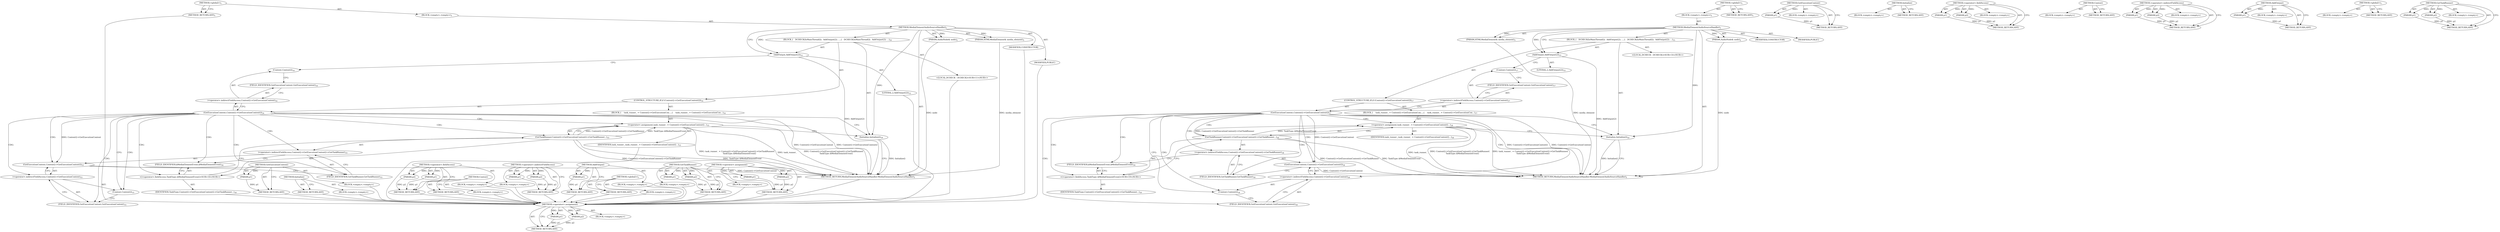 digraph "GetTaskRunner" {
vulnerable_77 [label=<(METHOD,&lt;operator&gt;.assignment)>];
vulnerable_78 [label=<(PARAM,p1)>];
vulnerable_79 [label=<(PARAM,p2)>];
vulnerable_80 [label=<(BLOCK,&lt;empty&gt;,&lt;empty&gt;)>];
vulnerable_81 [label=<(METHOD_RETURN,ANY)>];
vulnerable_6 [label=<(METHOD,&lt;global&gt;)<SUB>1</SUB>>];
vulnerable_7 [label=<(BLOCK,&lt;empty&gt;,&lt;empty&gt;)<SUB>1</SUB>>];
vulnerable_8 [label=<(METHOD,MediaElementAudioSourceHandler)<SUB>1</SUB>>];
vulnerable_9 [label=<(PARAM,AudioNode&amp; node)<SUB>2</SUB>>];
vulnerable_10 [label=<(PARAM,HTMLMediaElement&amp; media_element)<SUB>3</SUB>>];
vulnerable_11 [label=<(BLOCK,{
   DCHECK(IsMainThread());
  AddOutput(2);

 ...,{
   DCHECK(IsMainThread());
  AddOutput(2);

 ...)<SUB>13</SUB>>];
vulnerable_12 [label="<(LOCAL,DCHECK : DCHECK)<SUB>14</SUB>>"];
vulnerable_13 [label=<(AddOutput,AddOutput(2))<SUB>15</SUB>>];
vulnerable_14 [label=<(LITERAL,2,AddOutput(2))<SUB>15</SUB>>];
vulnerable_15 [label=<(CONTROL_STRUCTURE,IF,if (Context()-&gt;GetExecutionContext()))<SUB>17</SUB>>];
vulnerable_16 [label=<(GetExecutionContext,Context()-&gt;GetExecutionContext())<SUB>17</SUB>>];
vulnerable_17 [label=<(&lt;operator&gt;.indirectFieldAccess,Context()-&gt;GetExecutionContext)<SUB>17</SUB>>];
vulnerable_18 [label=<(Context,Context())<SUB>17</SUB>>];
vulnerable_19 [label=<(FIELD_IDENTIFIER,GetExecutionContext,GetExecutionContext)<SUB>17</SUB>>];
vulnerable_20 [label=<(BLOCK,{
    task_runner_ = Context()-&gt;GetExecutionCon...,{
    task_runner_ = Context()-&gt;GetExecutionCon...)<SUB>17</SUB>>];
vulnerable_21 [label=<(&lt;operator&gt;.assignment,task_runner_ = Context()-&gt;GetExecutionContext()...)<SUB>18</SUB>>];
vulnerable_22 [label=<(IDENTIFIER,task_runner_,task_runner_ = Context()-&gt;GetExecutionContext()...)<SUB>18</SUB>>];
vulnerable_23 [label=<(GetTaskRunner,Context()-&gt;GetExecutionContext()-&gt;GetTaskRunner...)<SUB>18</SUB>>];
vulnerable_24 [label=<(&lt;operator&gt;.indirectFieldAccess,Context()-&gt;GetExecutionContext()-&gt;GetTaskRunner)<SUB>18</SUB>>];
vulnerable_25 [label=<(GetExecutionContext,Context()-&gt;GetExecutionContext())<SUB>18</SUB>>];
vulnerable_26 [label=<(&lt;operator&gt;.indirectFieldAccess,Context()-&gt;GetExecutionContext)<SUB>18</SUB>>];
vulnerable_27 [label=<(Context,Context())<SUB>18</SUB>>];
vulnerable_28 [label=<(FIELD_IDENTIFIER,GetExecutionContext,GetExecutionContext)<SUB>18</SUB>>];
vulnerable_29 [label=<(FIELD_IDENTIFIER,GetTaskRunner,GetTaskRunner)<SUB>18</SUB>>];
vulnerable_30 [label="<(&lt;operator&gt;.fieldAccess,TaskType::kMediaElementEvent)<SUB>19</SUB>>"];
vulnerable_31 [label=<(IDENTIFIER,TaskType,Context()-&gt;GetExecutionContext()-&gt;GetTaskRunner...)<SUB>19</SUB>>];
vulnerable_32 [label=<(FIELD_IDENTIFIER,kMediaElementEvent,kMediaElementEvent)<SUB>19</SUB>>];
vulnerable_33 [label=<(Initialize,Initialize())<SUB>22</SUB>>];
vulnerable_34 [label=<(MODIFIER,CONSTRUCTOR)>];
vulnerable_35 [label=<(MODIFIER,PUBLIC)>];
vulnerable_36 [label=<(METHOD_RETURN,MediaElementAudioSourceHandler.MediaElementAudioSourceHandler)<SUB>1</SUB>>];
vulnerable_38 [label=<(METHOD_RETURN,ANY)<SUB>1</SUB>>];
vulnerable_65 [label=<(METHOD,GetExecutionContext)>];
vulnerable_66 [label=<(PARAM,p1)>];
vulnerable_67 [label=<(BLOCK,&lt;empty&gt;,&lt;empty&gt;)>];
vulnerable_68 [label=<(METHOD_RETURN,ANY)>];
vulnerable_92 [label=<(METHOD,Initialize)>];
vulnerable_93 [label=<(BLOCK,&lt;empty&gt;,&lt;empty&gt;)>];
vulnerable_94 [label=<(METHOD_RETURN,ANY)>];
vulnerable_87 [label=<(METHOD,&lt;operator&gt;.fieldAccess)>];
vulnerable_88 [label=<(PARAM,p1)>];
vulnerable_89 [label=<(PARAM,p2)>];
vulnerable_90 [label=<(BLOCK,&lt;empty&gt;,&lt;empty&gt;)>];
vulnerable_91 [label=<(METHOD_RETURN,ANY)>];
vulnerable_74 [label=<(METHOD,Context)>];
vulnerable_75 [label=<(BLOCK,&lt;empty&gt;,&lt;empty&gt;)>];
vulnerable_76 [label=<(METHOD_RETURN,ANY)>];
vulnerable_69 [label=<(METHOD,&lt;operator&gt;.indirectFieldAccess)>];
vulnerable_70 [label=<(PARAM,p1)>];
vulnerable_71 [label=<(PARAM,p2)>];
vulnerable_72 [label=<(BLOCK,&lt;empty&gt;,&lt;empty&gt;)>];
vulnerable_73 [label=<(METHOD_RETURN,ANY)>];
vulnerable_61 [label=<(METHOD,AddOutput)>];
vulnerable_62 [label=<(PARAM,p1)>];
vulnerable_63 [label=<(BLOCK,&lt;empty&gt;,&lt;empty&gt;)>];
vulnerable_64 [label=<(METHOD_RETURN,ANY)>];
vulnerable_55 [label=<(METHOD,&lt;global&gt;)<SUB>1</SUB>>];
vulnerable_56 [label=<(BLOCK,&lt;empty&gt;,&lt;empty&gt;)>];
vulnerable_57 [label=<(METHOD_RETURN,ANY)>];
vulnerable_82 [label=<(METHOD,GetTaskRunner)>];
vulnerable_83 [label=<(PARAM,p1)>];
vulnerable_84 [label=<(PARAM,p2)>];
vulnerable_85 [label=<(BLOCK,&lt;empty&gt;,&lt;empty&gt;)>];
vulnerable_86 [label=<(METHOD_RETURN,ANY)>];
fixed_77 [label=<(METHOD,&lt;operator&gt;.assignment)>];
fixed_78 [label=<(PARAM,p1)>];
fixed_79 [label=<(PARAM,p2)>];
fixed_80 [label=<(BLOCK,&lt;empty&gt;,&lt;empty&gt;)>];
fixed_81 [label=<(METHOD_RETURN,ANY)>];
fixed_6 [label=<(METHOD,&lt;global&gt;)<SUB>1</SUB>>];
fixed_7 [label=<(BLOCK,&lt;empty&gt;,&lt;empty&gt;)<SUB>1</SUB>>];
fixed_8 [label=<(METHOD,MediaElementAudioSourceHandler)<SUB>1</SUB>>];
fixed_9 [label=<(PARAM,AudioNode&amp; node)<SUB>2</SUB>>];
fixed_10 [label=<(PARAM,HTMLMediaElement&amp; media_element)<SUB>3</SUB>>];
fixed_11 [label=<(BLOCK,{
   DCHECK(IsMainThread());
  AddOutput(2);

 ...,{
   DCHECK(IsMainThread());
  AddOutput(2);

 ...)<SUB>10</SUB>>];
fixed_12 [label="<(LOCAL,DCHECK : DCHECK)<SUB>11</SUB>>"];
fixed_13 [label=<(AddOutput,AddOutput(2))<SUB>12</SUB>>];
fixed_14 [label=<(LITERAL,2,AddOutput(2))<SUB>12</SUB>>];
fixed_15 [label=<(CONTROL_STRUCTURE,IF,if (Context()-&gt;GetExecutionContext()))<SUB>14</SUB>>];
fixed_16 [label=<(GetExecutionContext,Context()-&gt;GetExecutionContext())<SUB>14</SUB>>];
fixed_17 [label=<(&lt;operator&gt;.indirectFieldAccess,Context()-&gt;GetExecutionContext)<SUB>14</SUB>>];
fixed_18 [label=<(Context,Context())<SUB>14</SUB>>];
fixed_19 [label=<(FIELD_IDENTIFIER,GetExecutionContext,GetExecutionContext)<SUB>14</SUB>>];
fixed_20 [label=<(BLOCK,{
    task_runner_ = Context()-&gt;GetExecutionCon...,{
    task_runner_ = Context()-&gt;GetExecutionCon...)<SUB>14</SUB>>];
fixed_21 [label=<(&lt;operator&gt;.assignment,task_runner_ = Context()-&gt;GetExecutionContext()...)<SUB>15</SUB>>];
fixed_22 [label=<(IDENTIFIER,task_runner_,task_runner_ = Context()-&gt;GetExecutionContext()...)<SUB>15</SUB>>];
fixed_23 [label=<(GetTaskRunner,Context()-&gt;GetExecutionContext()-&gt;GetTaskRunner...)<SUB>15</SUB>>];
fixed_24 [label=<(&lt;operator&gt;.indirectFieldAccess,Context()-&gt;GetExecutionContext()-&gt;GetTaskRunner)<SUB>15</SUB>>];
fixed_25 [label=<(GetExecutionContext,Context()-&gt;GetExecutionContext())<SUB>15</SUB>>];
fixed_26 [label=<(&lt;operator&gt;.indirectFieldAccess,Context()-&gt;GetExecutionContext)<SUB>15</SUB>>];
fixed_27 [label=<(Context,Context())<SUB>15</SUB>>];
fixed_28 [label=<(FIELD_IDENTIFIER,GetExecutionContext,GetExecutionContext)<SUB>15</SUB>>];
fixed_29 [label=<(FIELD_IDENTIFIER,GetTaskRunner,GetTaskRunner)<SUB>15</SUB>>];
fixed_30 [label="<(&lt;operator&gt;.fieldAccess,TaskType::kMediaElementEvent)<SUB>16</SUB>>"];
fixed_31 [label=<(IDENTIFIER,TaskType,Context()-&gt;GetExecutionContext()-&gt;GetTaskRunner...)<SUB>16</SUB>>];
fixed_32 [label=<(FIELD_IDENTIFIER,kMediaElementEvent,kMediaElementEvent)<SUB>16</SUB>>];
fixed_33 [label=<(Initialize,Initialize())<SUB>19</SUB>>];
fixed_34 [label=<(MODIFIER,CONSTRUCTOR)>];
fixed_35 [label=<(MODIFIER,PUBLIC)>];
fixed_36 [label=<(METHOD_RETURN,MediaElementAudioSourceHandler.MediaElementAudioSourceHandler)<SUB>1</SUB>>];
fixed_38 [label=<(METHOD_RETURN,ANY)<SUB>1</SUB>>];
fixed_65 [label=<(METHOD,GetExecutionContext)>];
fixed_66 [label=<(PARAM,p1)>];
fixed_67 [label=<(BLOCK,&lt;empty&gt;,&lt;empty&gt;)>];
fixed_68 [label=<(METHOD_RETURN,ANY)>];
fixed_92 [label=<(METHOD,Initialize)>];
fixed_93 [label=<(BLOCK,&lt;empty&gt;,&lt;empty&gt;)>];
fixed_94 [label=<(METHOD_RETURN,ANY)>];
fixed_87 [label=<(METHOD,&lt;operator&gt;.fieldAccess)>];
fixed_88 [label=<(PARAM,p1)>];
fixed_89 [label=<(PARAM,p2)>];
fixed_90 [label=<(BLOCK,&lt;empty&gt;,&lt;empty&gt;)>];
fixed_91 [label=<(METHOD_RETURN,ANY)>];
fixed_74 [label=<(METHOD,Context)>];
fixed_75 [label=<(BLOCK,&lt;empty&gt;,&lt;empty&gt;)>];
fixed_76 [label=<(METHOD_RETURN,ANY)>];
fixed_69 [label=<(METHOD,&lt;operator&gt;.indirectFieldAccess)>];
fixed_70 [label=<(PARAM,p1)>];
fixed_71 [label=<(PARAM,p2)>];
fixed_72 [label=<(BLOCK,&lt;empty&gt;,&lt;empty&gt;)>];
fixed_73 [label=<(METHOD_RETURN,ANY)>];
fixed_61 [label=<(METHOD,AddOutput)>];
fixed_62 [label=<(PARAM,p1)>];
fixed_63 [label=<(BLOCK,&lt;empty&gt;,&lt;empty&gt;)>];
fixed_64 [label=<(METHOD_RETURN,ANY)>];
fixed_55 [label=<(METHOD,&lt;global&gt;)<SUB>1</SUB>>];
fixed_56 [label=<(BLOCK,&lt;empty&gt;,&lt;empty&gt;)>];
fixed_57 [label=<(METHOD_RETURN,ANY)>];
fixed_82 [label=<(METHOD,GetTaskRunner)>];
fixed_83 [label=<(PARAM,p1)>];
fixed_84 [label=<(PARAM,p2)>];
fixed_85 [label=<(BLOCK,&lt;empty&gt;,&lt;empty&gt;)>];
fixed_86 [label=<(METHOD_RETURN,ANY)>];
vulnerable_77 -> vulnerable_78  [key=0, label="AST: "];
vulnerable_77 -> vulnerable_78  [key=1, label="DDG: "];
vulnerable_77 -> vulnerable_80  [key=0, label="AST: "];
vulnerable_77 -> vulnerable_79  [key=0, label="AST: "];
vulnerable_77 -> vulnerable_79  [key=1, label="DDG: "];
vulnerable_77 -> vulnerable_81  [key=0, label="AST: "];
vulnerable_77 -> vulnerable_81  [key=1, label="CFG: "];
vulnerable_78 -> vulnerable_81  [key=0, label="DDG: p1"];
vulnerable_79 -> vulnerable_81  [key=0, label="DDG: p2"];
vulnerable_6 -> vulnerable_7  [key=0, label="AST: "];
vulnerable_6 -> vulnerable_38  [key=0, label="AST: "];
vulnerable_6 -> vulnerable_38  [key=1, label="CFG: "];
vulnerable_7 -> vulnerable_8  [key=0, label="AST: "];
vulnerable_8 -> vulnerable_9  [key=0, label="AST: "];
vulnerable_8 -> vulnerable_9  [key=1, label="DDG: "];
vulnerable_8 -> vulnerable_10  [key=0, label="AST: "];
vulnerable_8 -> vulnerable_10  [key=1, label="DDG: "];
vulnerable_8 -> vulnerable_11  [key=0, label="AST: "];
vulnerable_8 -> vulnerable_34  [key=0, label="AST: "];
vulnerable_8 -> vulnerable_35  [key=0, label="AST: "];
vulnerable_8 -> vulnerable_36  [key=0, label="AST: "];
vulnerable_8 -> vulnerable_13  [key=0, label="CFG: "];
vulnerable_8 -> vulnerable_13  [key=1, label="DDG: "];
vulnerable_8 -> vulnerable_33  [key=0, label="DDG: "];
vulnerable_9 -> vulnerable_36  [key=0, label="DDG: node"];
vulnerable_10 -> vulnerable_36  [key=0, label="DDG: media_element"];
vulnerable_11 -> vulnerable_12  [key=0, label="AST: "];
vulnerable_11 -> vulnerable_13  [key=0, label="AST: "];
vulnerable_11 -> vulnerable_15  [key=0, label="AST: "];
vulnerable_11 -> vulnerable_33  [key=0, label="AST: "];
vulnerable_13 -> vulnerable_14  [key=0, label="AST: "];
vulnerable_13 -> vulnerable_18  [key=0, label="CFG: "];
vulnerable_13 -> vulnerable_36  [key=0, label="DDG: AddOutput(2)"];
vulnerable_15 -> vulnerable_16  [key=0, label="AST: "];
vulnerable_15 -> vulnerable_20  [key=0, label="AST: "];
vulnerable_16 -> vulnerable_17  [key=0, label="AST: "];
vulnerable_16 -> vulnerable_33  [key=0, label="CFG: "];
vulnerable_16 -> vulnerable_27  [key=0, label="CFG: "];
vulnerable_16 -> vulnerable_27  [key=1, label="CDG: "];
vulnerable_16 -> vulnerable_36  [key=0, label="DDG: Context()-&gt;GetExecutionContext"];
vulnerable_16 -> vulnerable_36  [key=1, label="DDG: Context()-&gt;GetExecutionContext()"];
vulnerable_16 -> vulnerable_25  [key=0, label="DDG: Context()-&gt;GetExecutionContext"];
vulnerable_16 -> vulnerable_25  [key=1, label="CDG: "];
vulnerable_16 -> vulnerable_24  [key=0, label="CDG: "];
vulnerable_16 -> vulnerable_30  [key=0, label="CDG: "];
vulnerable_16 -> vulnerable_29  [key=0, label="CDG: "];
vulnerable_16 -> vulnerable_21  [key=0, label="CDG: "];
vulnerable_16 -> vulnerable_32  [key=0, label="CDG: "];
vulnerable_16 -> vulnerable_26  [key=0, label="CDG: "];
vulnerable_16 -> vulnerable_23  [key=0, label="CDG: "];
vulnerable_16 -> vulnerable_28  [key=0, label="CDG: "];
vulnerable_17 -> vulnerable_18  [key=0, label="AST: "];
vulnerable_17 -> vulnerable_19  [key=0, label="AST: "];
vulnerable_17 -> vulnerable_16  [key=0, label="CFG: "];
vulnerable_18 -> vulnerable_19  [key=0, label="CFG: "];
vulnerable_19 -> vulnerable_17  [key=0, label="CFG: "];
vulnerable_20 -> vulnerable_21  [key=0, label="AST: "];
vulnerable_21 -> vulnerable_22  [key=0, label="AST: "];
vulnerable_21 -> vulnerable_23  [key=0, label="AST: "];
vulnerable_21 -> vulnerable_33  [key=0, label="CFG: "];
vulnerable_21 -> vulnerable_36  [key=0, label="DDG: Context()-&gt;GetExecutionContext()-&gt;GetTaskRunner(
        TaskType::kMediaElementEvent)"];
vulnerable_21 -> vulnerable_36  [key=1, label="DDG: task_runner_ = Context()-&gt;GetExecutionContext()-&gt;GetTaskRunner(
        TaskType::kMediaElementEvent)"];
vulnerable_21 -> vulnerable_36  [key=2, label="DDG: task_runner_"];
vulnerable_23 -> vulnerable_24  [key=0, label="AST: "];
vulnerable_23 -> vulnerable_30  [key=0, label="AST: "];
vulnerable_23 -> vulnerable_21  [key=0, label="CFG: "];
vulnerable_23 -> vulnerable_21  [key=1, label="DDG: Context()-&gt;GetExecutionContext()-&gt;GetTaskRunner"];
vulnerable_23 -> vulnerable_21  [key=2, label="DDG: TaskType::kMediaElementEvent"];
vulnerable_23 -> vulnerable_36  [key=0, label="DDG: Context()-&gt;GetExecutionContext()-&gt;GetTaskRunner"];
vulnerable_23 -> vulnerable_36  [key=1, label="DDG: TaskType::kMediaElementEvent"];
vulnerable_24 -> vulnerable_25  [key=0, label="AST: "];
vulnerable_24 -> vulnerable_29  [key=0, label="AST: "];
vulnerable_24 -> vulnerable_32  [key=0, label="CFG: "];
vulnerable_25 -> vulnerable_26  [key=0, label="AST: "];
vulnerable_25 -> vulnerable_29  [key=0, label="CFG: "];
vulnerable_25 -> vulnerable_36  [key=0, label="DDG: Context()-&gt;GetExecutionContext"];
vulnerable_26 -> vulnerable_27  [key=0, label="AST: "];
vulnerable_26 -> vulnerable_28  [key=0, label="AST: "];
vulnerable_26 -> vulnerable_25  [key=0, label="CFG: "];
vulnerable_27 -> vulnerable_28  [key=0, label="CFG: "];
vulnerable_28 -> vulnerable_26  [key=0, label="CFG: "];
vulnerable_29 -> vulnerable_24  [key=0, label="CFG: "];
vulnerable_30 -> vulnerable_31  [key=0, label="AST: "];
vulnerable_30 -> vulnerable_32  [key=0, label="AST: "];
vulnerable_30 -> vulnerable_23  [key=0, label="CFG: "];
vulnerable_32 -> vulnerable_30  [key=0, label="CFG: "];
vulnerable_33 -> vulnerable_36  [key=0, label="CFG: "];
vulnerable_33 -> vulnerable_36  [key=1, label="DDG: Initialize()"];
vulnerable_65 -> vulnerable_66  [key=0, label="AST: "];
vulnerable_65 -> vulnerable_66  [key=1, label="DDG: "];
vulnerable_65 -> vulnerable_67  [key=0, label="AST: "];
vulnerable_65 -> vulnerable_68  [key=0, label="AST: "];
vulnerable_65 -> vulnerable_68  [key=1, label="CFG: "];
vulnerable_66 -> vulnerable_68  [key=0, label="DDG: p1"];
vulnerable_92 -> vulnerable_93  [key=0, label="AST: "];
vulnerable_92 -> vulnerable_94  [key=0, label="AST: "];
vulnerable_92 -> vulnerable_94  [key=1, label="CFG: "];
vulnerable_87 -> vulnerable_88  [key=0, label="AST: "];
vulnerable_87 -> vulnerable_88  [key=1, label="DDG: "];
vulnerable_87 -> vulnerable_90  [key=0, label="AST: "];
vulnerable_87 -> vulnerable_89  [key=0, label="AST: "];
vulnerable_87 -> vulnerable_89  [key=1, label="DDG: "];
vulnerable_87 -> vulnerable_91  [key=0, label="AST: "];
vulnerable_87 -> vulnerable_91  [key=1, label="CFG: "];
vulnerable_88 -> vulnerable_91  [key=0, label="DDG: p1"];
vulnerable_89 -> vulnerable_91  [key=0, label="DDG: p2"];
vulnerable_74 -> vulnerable_75  [key=0, label="AST: "];
vulnerable_74 -> vulnerable_76  [key=0, label="AST: "];
vulnerable_74 -> vulnerable_76  [key=1, label="CFG: "];
vulnerable_69 -> vulnerable_70  [key=0, label="AST: "];
vulnerable_69 -> vulnerable_70  [key=1, label="DDG: "];
vulnerable_69 -> vulnerable_72  [key=0, label="AST: "];
vulnerable_69 -> vulnerable_71  [key=0, label="AST: "];
vulnerable_69 -> vulnerable_71  [key=1, label="DDG: "];
vulnerable_69 -> vulnerable_73  [key=0, label="AST: "];
vulnerable_69 -> vulnerable_73  [key=1, label="CFG: "];
vulnerable_70 -> vulnerable_73  [key=0, label="DDG: p1"];
vulnerable_71 -> vulnerable_73  [key=0, label="DDG: p2"];
vulnerable_61 -> vulnerable_62  [key=0, label="AST: "];
vulnerable_61 -> vulnerable_62  [key=1, label="DDG: "];
vulnerable_61 -> vulnerable_63  [key=0, label="AST: "];
vulnerable_61 -> vulnerable_64  [key=0, label="AST: "];
vulnerable_61 -> vulnerable_64  [key=1, label="CFG: "];
vulnerable_62 -> vulnerable_64  [key=0, label="DDG: p1"];
vulnerable_55 -> vulnerable_56  [key=0, label="AST: "];
vulnerable_55 -> vulnerable_57  [key=0, label="AST: "];
vulnerable_55 -> vulnerable_57  [key=1, label="CFG: "];
vulnerable_82 -> vulnerable_83  [key=0, label="AST: "];
vulnerable_82 -> vulnerable_83  [key=1, label="DDG: "];
vulnerable_82 -> vulnerable_85  [key=0, label="AST: "];
vulnerable_82 -> vulnerable_84  [key=0, label="AST: "];
vulnerable_82 -> vulnerable_84  [key=1, label="DDG: "];
vulnerable_82 -> vulnerable_86  [key=0, label="AST: "];
vulnerable_82 -> vulnerable_86  [key=1, label="CFG: "];
vulnerable_83 -> vulnerable_86  [key=0, label="DDG: p1"];
vulnerable_84 -> vulnerable_86  [key=0, label="DDG: p2"];
fixed_77 -> fixed_78  [key=0, label="AST: "];
fixed_77 -> fixed_78  [key=1, label="DDG: "];
fixed_77 -> fixed_80  [key=0, label="AST: "];
fixed_77 -> fixed_79  [key=0, label="AST: "];
fixed_77 -> fixed_79  [key=1, label="DDG: "];
fixed_77 -> fixed_81  [key=0, label="AST: "];
fixed_77 -> fixed_81  [key=1, label="CFG: "];
fixed_78 -> fixed_81  [key=0, label="DDG: p1"];
fixed_79 -> fixed_81  [key=0, label="DDG: p2"];
fixed_80 -> vulnerable_77  [key=0];
fixed_81 -> vulnerable_77  [key=0];
fixed_6 -> fixed_7  [key=0, label="AST: "];
fixed_6 -> fixed_38  [key=0, label="AST: "];
fixed_6 -> fixed_38  [key=1, label="CFG: "];
fixed_7 -> fixed_8  [key=0, label="AST: "];
fixed_8 -> fixed_9  [key=0, label="AST: "];
fixed_8 -> fixed_9  [key=1, label="DDG: "];
fixed_8 -> fixed_10  [key=0, label="AST: "];
fixed_8 -> fixed_10  [key=1, label="DDG: "];
fixed_8 -> fixed_11  [key=0, label="AST: "];
fixed_8 -> fixed_34  [key=0, label="AST: "];
fixed_8 -> fixed_35  [key=0, label="AST: "];
fixed_8 -> fixed_36  [key=0, label="AST: "];
fixed_8 -> fixed_13  [key=0, label="CFG: "];
fixed_8 -> fixed_13  [key=1, label="DDG: "];
fixed_8 -> fixed_33  [key=0, label="DDG: "];
fixed_9 -> fixed_36  [key=0, label="DDG: node"];
fixed_10 -> fixed_36  [key=0, label="DDG: media_element"];
fixed_11 -> fixed_12  [key=0, label="AST: "];
fixed_11 -> fixed_13  [key=0, label="AST: "];
fixed_11 -> fixed_15  [key=0, label="AST: "];
fixed_11 -> fixed_33  [key=0, label="AST: "];
fixed_12 -> vulnerable_77  [key=0];
fixed_13 -> fixed_14  [key=0, label="AST: "];
fixed_13 -> fixed_18  [key=0, label="CFG: "];
fixed_13 -> fixed_36  [key=0, label="DDG: AddOutput(2)"];
fixed_14 -> vulnerable_77  [key=0];
fixed_15 -> fixed_16  [key=0, label="AST: "];
fixed_15 -> fixed_20  [key=0, label="AST: "];
fixed_16 -> fixed_17  [key=0, label="AST: "];
fixed_16 -> fixed_33  [key=0, label="CFG: "];
fixed_16 -> fixed_27  [key=0, label="CFG: "];
fixed_16 -> fixed_27  [key=1, label="CDG: "];
fixed_16 -> fixed_36  [key=0, label="DDG: Context()-&gt;GetExecutionContext"];
fixed_16 -> fixed_36  [key=1, label="DDG: Context()-&gt;GetExecutionContext()"];
fixed_16 -> fixed_25  [key=0, label="DDG: Context()-&gt;GetExecutionContext"];
fixed_16 -> fixed_25  [key=1, label="CDG: "];
fixed_16 -> fixed_24  [key=0, label="CDG: "];
fixed_16 -> fixed_30  [key=0, label="CDG: "];
fixed_16 -> fixed_29  [key=0, label="CDG: "];
fixed_16 -> fixed_21  [key=0, label="CDG: "];
fixed_16 -> fixed_32  [key=0, label="CDG: "];
fixed_16 -> fixed_26  [key=0, label="CDG: "];
fixed_16 -> fixed_23  [key=0, label="CDG: "];
fixed_16 -> fixed_28  [key=0, label="CDG: "];
fixed_17 -> fixed_18  [key=0, label="AST: "];
fixed_17 -> fixed_19  [key=0, label="AST: "];
fixed_17 -> fixed_16  [key=0, label="CFG: "];
fixed_18 -> fixed_19  [key=0, label="CFG: "];
fixed_19 -> fixed_17  [key=0, label="CFG: "];
fixed_20 -> fixed_21  [key=0, label="AST: "];
fixed_21 -> fixed_22  [key=0, label="AST: "];
fixed_21 -> fixed_23  [key=0, label="AST: "];
fixed_21 -> fixed_33  [key=0, label="CFG: "];
fixed_21 -> fixed_36  [key=0, label="DDG: Context()-&gt;GetExecutionContext()-&gt;GetTaskRunner(
        TaskType::kMediaElementEvent)"];
fixed_21 -> fixed_36  [key=1, label="DDG: task_runner_ = Context()-&gt;GetExecutionContext()-&gt;GetTaskRunner(
        TaskType::kMediaElementEvent)"];
fixed_21 -> fixed_36  [key=2, label="DDG: task_runner_"];
fixed_22 -> vulnerable_77  [key=0];
fixed_23 -> fixed_24  [key=0, label="AST: "];
fixed_23 -> fixed_30  [key=0, label="AST: "];
fixed_23 -> fixed_21  [key=0, label="CFG: "];
fixed_23 -> fixed_21  [key=1, label="DDG: Context()-&gt;GetExecutionContext()-&gt;GetTaskRunner"];
fixed_23 -> fixed_21  [key=2, label="DDG: TaskType::kMediaElementEvent"];
fixed_23 -> fixed_36  [key=0, label="DDG: Context()-&gt;GetExecutionContext()-&gt;GetTaskRunner"];
fixed_23 -> fixed_36  [key=1, label="DDG: TaskType::kMediaElementEvent"];
fixed_24 -> fixed_25  [key=0, label="AST: "];
fixed_24 -> fixed_29  [key=0, label="AST: "];
fixed_24 -> fixed_32  [key=0, label="CFG: "];
fixed_25 -> fixed_26  [key=0, label="AST: "];
fixed_25 -> fixed_29  [key=0, label="CFG: "];
fixed_25 -> fixed_36  [key=0, label="DDG: Context()-&gt;GetExecutionContext"];
fixed_26 -> fixed_27  [key=0, label="AST: "];
fixed_26 -> fixed_28  [key=0, label="AST: "];
fixed_26 -> fixed_25  [key=0, label="CFG: "];
fixed_27 -> fixed_28  [key=0, label="CFG: "];
fixed_28 -> fixed_26  [key=0, label="CFG: "];
fixed_29 -> fixed_24  [key=0, label="CFG: "];
fixed_30 -> fixed_31  [key=0, label="AST: "];
fixed_30 -> fixed_32  [key=0, label="AST: "];
fixed_30 -> fixed_23  [key=0, label="CFG: "];
fixed_31 -> vulnerable_77  [key=0];
fixed_32 -> fixed_30  [key=0, label="CFG: "];
fixed_33 -> fixed_36  [key=0, label="CFG: "];
fixed_33 -> fixed_36  [key=1, label="DDG: Initialize()"];
fixed_34 -> vulnerable_77  [key=0];
fixed_35 -> vulnerable_77  [key=0];
fixed_36 -> vulnerable_77  [key=0];
fixed_38 -> vulnerable_77  [key=0];
fixed_65 -> fixed_66  [key=0, label="AST: "];
fixed_65 -> fixed_66  [key=1, label="DDG: "];
fixed_65 -> fixed_67  [key=0, label="AST: "];
fixed_65 -> fixed_68  [key=0, label="AST: "];
fixed_65 -> fixed_68  [key=1, label="CFG: "];
fixed_66 -> fixed_68  [key=0, label="DDG: p1"];
fixed_67 -> vulnerable_77  [key=0];
fixed_68 -> vulnerable_77  [key=0];
fixed_92 -> fixed_93  [key=0, label="AST: "];
fixed_92 -> fixed_94  [key=0, label="AST: "];
fixed_92 -> fixed_94  [key=1, label="CFG: "];
fixed_93 -> vulnerable_77  [key=0];
fixed_94 -> vulnerable_77  [key=0];
fixed_87 -> fixed_88  [key=0, label="AST: "];
fixed_87 -> fixed_88  [key=1, label="DDG: "];
fixed_87 -> fixed_90  [key=0, label="AST: "];
fixed_87 -> fixed_89  [key=0, label="AST: "];
fixed_87 -> fixed_89  [key=1, label="DDG: "];
fixed_87 -> fixed_91  [key=0, label="AST: "];
fixed_87 -> fixed_91  [key=1, label="CFG: "];
fixed_88 -> fixed_91  [key=0, label="DDG: p1"];
fixed_89 -> fixed_91  [key=0, label="DDG: p2"];
fixed_90 -> vulnerable_77  [key=0];
fixed_91 -> vulnerable_77  [key=0];
fixed_74 -> fixed_75  [key=0, label="AST: "];
fixed_74 -> fixed_76  [key=0, label="AST: "];
fixed_74 -> fixed_76  [key=1, label="CFG: "];
fixed_75 -> vulnerable_77  [key=0];
fixed_76 -> vulnerable_77  [key=0];
fixed_69 -> fixed_70  [key=0, label="AST: "];
fixed_69 -> fixed_70  [key=1, label="DDG: "];
fixed_69 -> fixed_72  [key=0, label="AST: "];
fixed_69 -> fixed_71  [key=0, label="AST: "];
fixed_69 -> fixed_71  [key=1, label="DDG: "];
fixed_69 -> fixed_73  [key=0, label="AST: "];
fixed_69 -> fixed_73  [key=1, label="CFG: "];
fixed_70 -> fixed_73  [key=0, label="DDG: p1"];
fixed_71 -> fixed_73  [key=0, label="DDG: p2"];
fixed_72 -> vulnerable_77  [key=0];
fixed_73 -> vulnerable_77  [key=0];
fixed_61 -> fixed_62  [key=0, label="AST: "];
fixed_61 -> fixed_62  [key=1, label="DDG: "];
fixed_61 -> fixed_63  [key=0, label="AST: "];
fixed_61 -> fixed_64  [key=0, label="AST: "];
fixed_61 -> fixed_64  [key=1, label="CFG: "];
fixed_62 -> fixed_64  [key=0, label="DDG: p1"];
fixed_63 -> vulnerable_77  [key=0];
fixed_64 -> vulnerable_77  [key=0];
fixed_55 -> fixed_56  [key=0, label="AST: "];
fixed_55 -> fixed_57  [key=0, label="AST: "];
fixed_55 -> fixed_57  [key=1, label="CFG: "];
fixed_56 -> vulnerable_77  [key=0];
fixed_57 -> vulnerable_77  [key=0];
fixed_82 -> fixed_83  [key=0, label="AST: "];
fixed_82 -> fixed_83  [key=1, label="DDG: "];
fixed_82 -> fixed_85  [key=0, label="AST: "];
fixed_82 -> fixed_84  [key=0, label="AST: "];
fixed_82 -> fixed_84  [key=1, label="DDG: "];
fixed_82 -> fixed_86  [key=0, label="AST: "];
fixed_82 -> fixed_86  [key=1, label="CFG: "];
fixed_83 -> fixed_86  [key=0, label="DDG: p1"];
fixed_84 -> fixed_86  [key=0, label="DDG: p2"];
fixed_85 -> vulnerable_77  [key=0];
fixed_86 -> vulnerable_77  [key=0];
}
